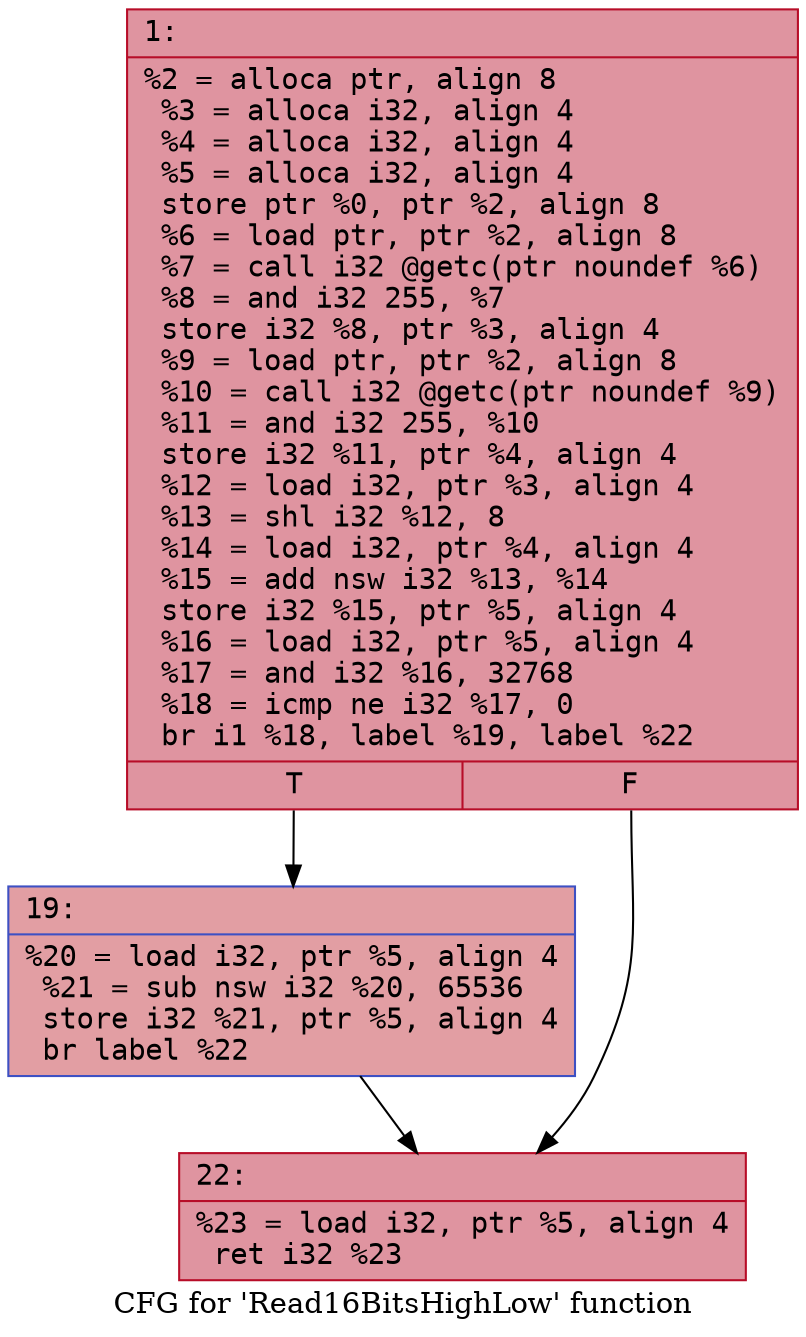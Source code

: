 digraph "CFG for 'Read16BitsHighLow' function" {
	label="CFG for 'Read16BitsHighLow' function";

	Node0x600003e0a580 [shape=record,color="#b70d28ff", style=filled, fillcolor="#b70d2870" fontname="Courier",label="{1:\l|  %2 = alloca ptr, align 8\l  %3 = alloca i32, align 4\l  %4 = alloca i32, align 4\l  %5 = alloca i32, align 4\l  store ptr %0, ptr %2, align 8\l  %6 = load ptr, ptr %2, align 8\l  %7 = call i32 @getc(ptr noundef %6)\l  %8 = and i32 255, %7\l  store i32 %8, ptr %3, align 4\l  %9 = load ptr, ptr %2, align 8\l  %10 = call i32 @getc(ptr noundef %9)\l  %11 = and i32 255, %10\l  store i32 %11, ptr %4, align 4\l  %12 = load i32, ptr %3, align 4\l  %13 = shl i32 %12, 8\l  %14 = load i32, ptr %4, align 4\l  %15 = add nsw i32 %13, %14\l  store i32 %15, ptr %5, align 4\l  %16 = load i32, ptr %5, align 4\l  %17 = and i32 %16, 32768\l  %18 = icmp ne i32 %17, 0\l  br i1 %18, label %19, label %22\l|{<s0>T|<s1>F}}"];
	Node0x600003e0a580:s0 -> Node0x600003e0a5d0[tooltip="1 -> 19\nProbability 50.00%" ];
	Node0x600003e0a580:s1 -> Node0x600003e0a620[tooltip="1 -> 22\nProbability 50.00%" ];
	Node0x600003e0a5d0 [shape=record,color="#3d50c3ff", style=filled, fillcolor="#be242e70" fontname="Courier",label="{19:\l|  %20 = load i32, ptr %5, align 4\l  %21 = sub nsw i32 %20, 65536\l  store i32 %21, ptr %5, align 4\l  br label %22\l}"];
	Node0x600003e0a5d0 -> Node0x600003e0a620[tooltip="19 -> 22\nProbability 100.00%" ];
	Node0x600003e0a620 [shape=record,color="#b70d28ff", style=filled, fillcolor="#b70d2870" fontname="Courier",label="{22:\l|  %23 = load i32, ptr %5, align 4\l  ret i32 %23\l}"];
}
